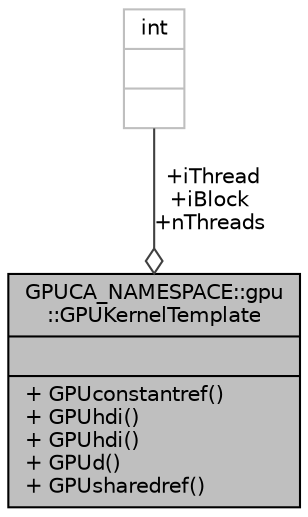 digraph "GPUCA_NAMESPACE::gpu::GPUKernelTemplate"
{
 // INTERACTIVE_SVG=YES
  bgcolor="transparent";
  edge [fontname="Helvetica",fontsize="10",labelfontname="Helvetica",labelfontsize="10"];
  node [fontname="Helvetica",fontsize="10",shape=record];
  Node13 [label="{GPUCA_NAMESPACE::gpu\l::GPUKernelTemplate\n||+ GPUconstantref()\l+ GPUhdi()\l+ GPUhdi()\l+ GPUd()\l+ GPUsharedref()\l}",height=0.2,width=0.4,color="black", fillcolor="grey75", style="filled", fontcolor="black"];
  Node14 -> Node13 [color="grey25",fontsize="10",style="solid",label=" +iThread\n+iBlock\n+nThreads" ,arrowhead="odiamond",fontname="Helvetica"];
  Node14 [label="{int\n||}",height=0.2,width=0.4,color="grey75"];
}
